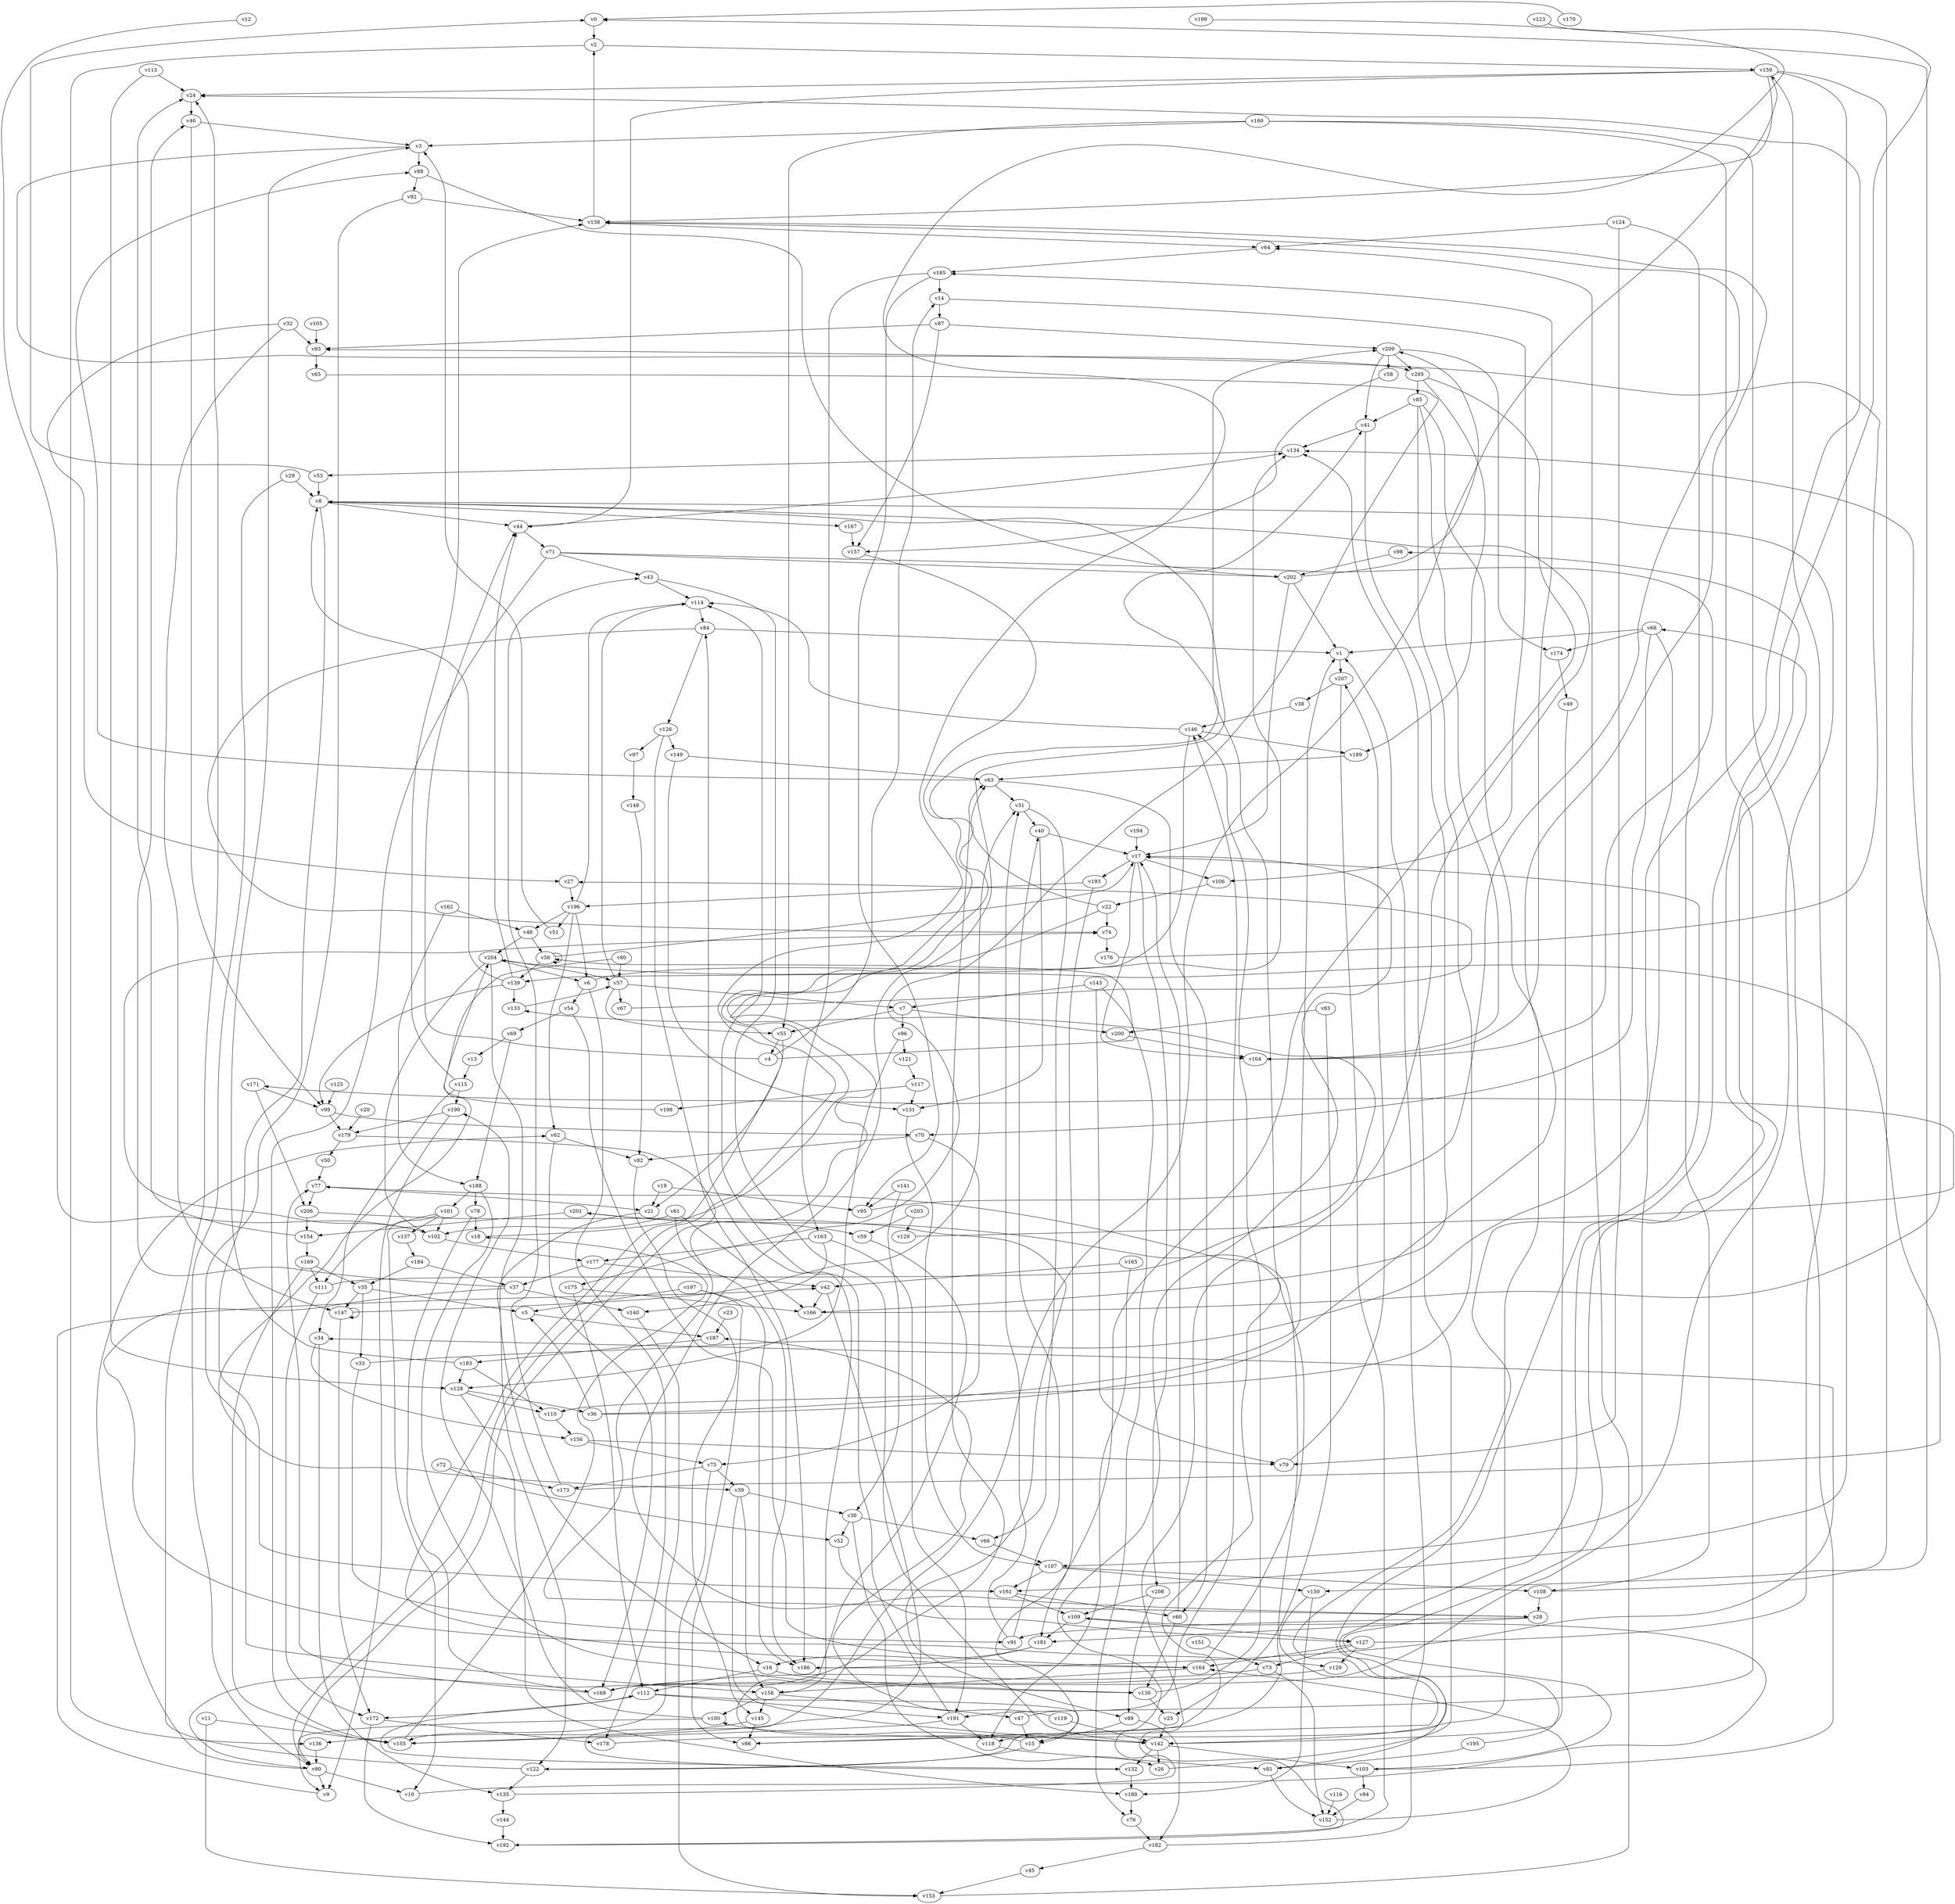 // Benchmark game 304 - 210 vertices
// time_bound: 65
// targets: v121
digraph G {
    v0 [name="v0", player=0];
    v1 [name="v1", player=1];
    v2 [name="v2", player=0];
    v3 [name="v3", player=0];
    v4 [name="v4", player=0];
    v5 [name="v5", player=1];
    v6 [name="v6", player=1];
    v7 [name="v7", player=1];
    v8 [name="v8", player=0];
    v9 [name="v9", player=0];
    v10 [name="v10", player=1];
    v11 [name="v11", player=0];
    v12 [name="v12", player=0];
    v13 [name="v13", player=1];
    v14 [name="v14", player=0];
    v15 [name="v15", player=0];
    v16 [name="v16", player=0];
    v17 [name="v17", player=1];
    v18 [name="v18", player=0];
    v19 [name="v19", player=0];
    v20 [name="v20", player=1];
    v21 [name="v21", player=1];
    v22 [name="v22", player=1];
    v23 [name="v23", player=0];
    v24 [name="v24", player=0];
    v25 [name="v25", player=1];
    v26 [name="v26", player=1];
    v27 [name="v27", player=0];
    v28 [name="v28", player=0];
    v29 [name="v29", player=0];
    v30 [name="v30", player=0];
    v31 [name="v31", player=1];
    v32 [name="v32", player=1];
    v33 [name="v33", player=1];
    v34 [name="v34", player=0];
    v35 [name="v35", player=0];
    v36 [name="v36", player=0];
    v37 [name="v37", player=1];
    v38 [name="v38", player=0];
    v39 [name="v39", player=1];
    v40 [name="v40", player=0];
    v41 [name="v41", player=0];
    v42 [name="v42", player=1];
    v43 [name="v43", player=1];
    v44 [name="v44", player=1];
    v45 [name="v45", player=1];
    v46 [name="v46", player=1];
    v47 [name="v47", player=0];
    v48 [name="v48", player=1];
    v49 [name="v49", player=0];
    v50 [name="v50", player=0];
    v51 [name="v51", player=0];
    v52 [name="v52", player=0];
    v53 [name="v53", player=0];
    v54 [name="v54", player=1];
    v55 [name="v55", player=1];
    v56 [name="v56", player=0];
    v57 [name="v57", player=1];
    v58 [name="v58", player=1];
    v59 [name="v59", player=1];
    v60 [name="v60", player=0];
    v61 [name="v61", player=1];
    v62 [name="v62", player=1];
    v63 [name="v63", player=0];
    v64 [name="v64", player=0];
    v65 [name="v65", player=1];
    v66 [name="v66", player=0];
    v67 [name="v67", player=1];
    v68 [name="v68", player=1];
    v69 [name="v69", player=0];
    v70 [name="v70", player=1];
    v71 [name="v71", player=1];
    v72 [name="v72", player=1];
    v73 [name="v73", player=0];
    v74 [name="v74", player=0];
    v75 [name="v75", player=0];
    v76 [name="v76", player=0];
    v77 [name="v77", player=1];
    v78 [name="v78", player=0];
    v79 [name="v79", player=0];
    v80 [name="v80", player=1];
    v81 [name="v81", player=0];
    v82 [name="v82", player=1];
    v83 [name="v83", player=0];
    v84 [name="v84", player=1];
    v85 [name="v85", player=1];
    v86 [name="v86", player=0];
    v87 [name="v87", player=0];
    v88 [name="v88", player=1];
    v89 [name="v89", player=0];
    v90 [name="v90", player=0];
    v91 [name="v91", player=1];
    v92 [name="v92", player=0];
    v93 [name="v93", player=1];
    v94 [name="v94", player=0];
    v95 [name="v95", player=0];
    v96 [name="v96", player=0];
    v97 [name="v97", player=1];
    v98 [name="v98", player=0];
    v99 [name="v99", player=1];
    v100 [name="v100", player=1];
    v101 [name="v101", player=0];
    v102 [name="v102", player=0];
    v103 [name="v103", player=1];
    v104 [name="v104", player=1];
    v105 [name="v105", player=1];
    v106 [name="v106", player=1];
    v107 [name="v107", player=1];
    v108 [name="v108", player=1];
    v109 [name="v109", player=0];
    v110 [name="v110", player=0];
    v111 [name="v111", player=0];
    v112 [name="v112", player=0];
    v113 [name="v113", player=0];
    v114 [name="v114", player=0];
    v115 [name="v115", player=1];
    v116 [name="v116", player=0];
    v117 [name="v117", player=1];
    v118 [name="v118", player=1];
    v119 [name="v119", player=1];
    v120 [name="v120", player=0];
    v121 [name="v121", player=1, target=1];
    v122 [name="v122", player=1];
    v123 [name="v123", player=1];
    v124 [name="v124", player=1];
    v125 [name="v125", player=0];
    v126 [name="v126", player=0];
    v127 [name="v127", player=1];
    v128 [name="v128", player=1];
    v129 [name="v129", player=1];
    v130 [name="v130", player=0];
    v131 [name="v131", player=1];
    v132 [name="v132", player=1];
    v133 [name="v133", player=1];
    v134 [name="v134", player=0];
    v135 [name="v135", player=1];
    v136 [name="v136", player=1];
    v137 [name="v137", player=0];
    v138 [name="v138", player=1];
    v139 [name="v139", player=0];
    v140 [name="v140", player=0];
    v141 [name="v141", player=0];
    v142 [name="v142", player=1];
    v143 [name="v143", player=1];
    v144 [name="v144", player=0];
    v145 [name="v145", player=1];
    v146 [name="v146", player=1];
    v147 [name="v147", player=0];
    v148 [name="v148", player=0];
    v149 [name="v149", player=0];
    v150 [name="v150", player=0];
    v151 [name="v151", player=1];
    v152 [name="v152", player=1];
    v153 [name="v153", player=1];
    v154 [name="v154", player=1];
    v155 [name="v155", player=1];
    v156 [name="v156", player=0];
    v157 [name="v157", player=0];
    v158 [name="v158", player=1];
    v159 [name="v159", player=1];
    v160 [name="v160", player=0];
    v161 [name="v161", player=1];
    v162 [name="v162", player=0];
    v163 [name="v163", player=0];
    v164 [name="v164", player=1];
    v165 [name="v165", player=0];
    v166 [name="v166", player=0];
    v167 [name="v167", player=0];
    v168 [name="v168", player=1];
    v169 [name="v169", player=0];
    v170 [name="v170", player=0];
    v171 [name="v171", player=0];
    v172 [name="v172", player=1];
    v173 [name="v173", player=1];
    v174 [name="v174", player=1];
    v175 [name="v175", player=1];
    v176 [name="v176", player=1];
    v177 [name="v177", player=0];
    v178 [name="v178", player=0];
    v179 [name="v179", player=0];
    v180 [name="v180", player=1];
    v181 [name="v181", player=0];
    v182 [name="v182", player=1];
    v183 [name="v183", player=0];
    v184 [name="v184", player=1];
    v185 [name="v185", player=0];
    v186 [name="v186", player=0];
    v187 [name="v187", player=0];
    v188 [name="v188", player=1];
    v189 [name="v189", player=1];
    v190 [name="v190", player=0];
    v191 [name="v191", player=1];
    v192 [name="v192", player=1];
    v193 [name="v193", player=0];
    v194 [name="v194", player=0];
    v195 [name="v195", player=1];
    v196 [name="v196", player=0];
    v197 [name="v197", player=0];
    v198 [name="v198", player=1];
    v199 [name="v199", player=1];
    v200 [name="v200", player=1];
    v201 [name="v201", player=0];
    v202 [name="v202", player=1];
    v203 [name="v203", player=0];
    v204 [name="v204", player=1];
    v205 [name="v205", player=1];
    v206 [name="v206", player=1];
    v207 [name="v207", player=1];
    v208 [name="v208", player=1];
    v209 [name="v209", player=0];

    v0 -> v2;
    v1 -> v207;
    v2 -> v159;
    v3 -> v205 [constraint="t mod 3 == 0"];
    v4 -> v56 [constraint="t < 13"];
    v5 -> v187;
    v6 -> v178;
    v7 -> v96;
    v8 -> v44;
    v9 -> v42 [constraint="t >= 2"];
    v10 -> v109 [constraint="t mod 4 == 0"];
    v11 -> v155;
    v12 -> v102 [constraint="t < 15"];
    v13 -> v115;
    v14 -> v106;
    v15 -> v100 [constraint="t mod 2 == 1"];
    v16 -> v112;
    v17 -> v208;
    v18 -> v41 [constraint="t mod 2 == 0"];
    v19 -> v95;
    v20 -> v179;
    v21 -> v122;
    v22 -> v28 [constraint="t mod 4 == 1"];
    v23 -> v187;
    v24 -> v46;
    v25 -> v142;
    v26 -> v134;
    v27 -> v196;
    v28 -> v8 [constraint="t < 5"];
    v29 -> v90;
    v30 -> v26;
    v31 -> v40;
    v32 -> v27 [constraint="t >= 1"];
    v33 -> v24 [constraint="t mod 2 == 1"];
    v34 -> v156 [constraint="t >= 1"];
    v35 -> v147;
    v36 -> v138 [constraint="t < 14"];
    v37 -> v120 [constraint="t mod 4 == 0"];
    v38 -> v146;
    v39 -> v158;
    v40 -> v17;
    v41 -> v166;
    v42 -> v155;
    v43 -> v142;
    v44 -> v134;
    v45 -> v153;
    v46 -> v99;
    v47 -> v15;
    v48 -> v204;
    v49 -> v142;
    v50 -> v77;
    v51 -> v3;
    v52 -> v127 [constraint="t >= 2"];
    v53 -> v8;
    v54 -> v164;
    v55 -> v4;
    v56 -> v139;
    v57 -> v55;
    v58 -> v157 [constraint="t >= 5"];
    v59 -> v142 [constraint="t < 12"];
    v60 -> v130;
    v61 -> v186;
    v62 -> v168;
    v63 -> v88 [constraint="t >= 5"];
    v64 -> v185;
    v65 -> v175 [constraint="t mod 3 == 0"];
    v66 -> v107;
    v67 -> v27 [constraint="t mod 5 == 4"];
    v68 -> v1;
    v69 -> v188;
    v70 -> v82;
    v71 -> v104 [constraint="t mod 2 == 0"];
    v72 -> v173;
    v73 -> v152;
    v74 -> v176;
    v75 -> v173;
    v76 -> v182;
    v77 -> v206;
    v78 -> v18;
    v79 -> v207;
    v80 -> v39 [constraint="t >= 4"];
    v81 -> v17 [constraint="t < 6"];
    v82 -> v145;
    v83 -> v25;
    v84 -> v74 [constraint="t < 10"];
    v85 -> v110;
    v86 -> v77 [constraint="t < 6"];
    v87 -> v157;
    v88 -> v92;
    v89 -> v15;
    v90 -> v62 [constraint="t >= 5"];
    v91 -> v40;
    v92 -> v158;
    v93 -> v65;
    v94 -> v152;
    v95 -> v138 [constraint="t < 6"];
    v96 -> v121;
    v97 -> v148;
    v98 -> v202;
    v99 -> v70;
    v100 -> v9 [constraint="t >= 4"];
    v101 -> v137;
    v102 -> v74 [constraint="t >= 5"];
    v103 -> v68 [constraint="t < 11"];
    v104 -> v185;
    v105 -> v93;
    v106 -> v22;
    v107 -> v108;
    v108 -> v28;
    v109 -> v181;
    v110 -> v156;
    v111 -> v133 [constraint="t >= 2"];
    v112 -> v122 [constraint="t mod 2 == 0"];
    v113 -> v128;
    v114 -> v84;
    v115 -> v34;
    v116 -> v152;
    v117 -> v131;
    v118 -> v81;
    v119 -> v187 [constraint="t mod 2 == 0"];
    v120 -> v90 [constraint="t < 11"];
    v121 -> v117;
    v122 -> v24;
    v123 -> v118 [constraint="t mod 4 == 0"];
    v124 -> v64;
    v125 -> v99;
    v126 -> v97;
    v127 -> v73;
    v128 -> v110;
    v129 -> v171 [constraint="t mod 3 == 0"];
    v130 -> v146;
    v131 -> v107;
    v132 -> v112 [constraint="t mod 4 == 2"];
    v133 -> v57 [constraint="t mod 4 == 3"];
    v134 -> v53;
    v135 -> v17 [constraint="t < 9"];
    v136 -> v90;
    v137 -> v184;
    v138 -> v2;
    v139 -> v99 [constraint="t >= 4"];
    v140 -> v155;
    v141 -> v95;
    v142 -> v26;
    v143 -> v76;
    v144 -> v192;
    v145 -> v136;
    v146 -> v114;
    v147 -> v147;
    v148 -> v82;
    v149 -> v131;
    v150 -> v86 [constraint="t mod 4 == 2"];
    v151 -> v73;
    v152 -> v164 [constraint="t mod 4 == 0"];
    v153 -> v64;
    v154 -> v24;
    v155 -> v18 [constraint="t mod 4 == 3"];
    v156 -> v79;
    v157 -> v90 [constraint="t mod 3 == 0"];
    v158 -> v100;
    v159 -> v132 [constraint="t < 8"];
    v160 -> v55;
    v161 -> v109;
    v162 -> v48;
    v163 -> v177;
    v164 -> v209;
    v165 -> v118;
    v166 -> v134 [constraint="t mod 4 == 1"];
    v167 -> v157;
    v168 -> v8 [constraint="t < 11"];
    v169 -> v35;
    v170 -> v0 [constraint="t mod 2 == 0"];
    v171 -> v99;
    v172 -> v178;
    v173 -> v204 [constraint="t < 9"];
    v174 -> v49;
    v175 -> v112;
    v176 -> v93 [constraint="t >= 5"];
    v177 -> v42;
    v178 -> v201 [constraint="t >= 3"];
    v179 -> v90 [constraint="t mod 5 == 2"];
    v180 -> v76;
    v181 -> v16;
    v182 -> v45;
    v183 -> v3;
    v184 -> v35;
    v185 -> v163;
    v186 -> v34 [constraint="t mod 5 == 2"];
    v187 -> v183;
    v188 -> v101;
    v189 -> v63;
    v190 -> v9;
    v191 -> v118;
    v192 -> v8 [constraint="t < 15"];
    v193 -> v196;
    v194 -> v17;
    v195 -> v98 [constraint="t >= 5"];
    v196 -> v48;
    v197 -> v86;
    v198 -> v204;
    v199 -> v164 [constraint="t mod 5 == 2"];
    v200 -> v104;
    v201 -> v59;
    v202 -> v209;
    v203 -> v59;
    v204 -> v57;
    v205 -> v15 [constraint="t < 10"];
    v206 -> v89 [constraint="t < 7"];
    v207 -> v192;
    v208 -> v89;
    v209 -> v174;
    v22 -> v74;
    v188 -> v78;
    v37 -> v140;
    v36 -> v1;
    v57 -> v67;
    v44 -> v71;
    v112 -> v172;
    v87 -> v209;
    v146 -> v189;
    v90 -> v9;
    v163 -> v140;
    v96 -> v128;
    v54 -> v69;
    v32 -> v93;
    v163 -> v191;
    v75 -> v153;
    v158 -> v84;
    v160 -> v191;
    v159 -> v24;
    v205 -> v85;
    v204 -> v102;
    v122 -> v135;
    v205 -> v189;
    v156 -> v75;
    v130 -> v25;
    v19 -> v21;
    v146 -> v139;
    v70 -> v75;
    v139 -> v133;
    v206 -> v154;
    v158 -> v47;
    v168 -> v63;
    v92 -> v138;
    v165 -> v42;
    v142 -> v103;
    v113 -> v24;
    v172 -> v192;
    v193 -> v181;
    v8 -> v167;
    v195 -> v81;
    v72 -> v52;
    v85 -> v104;
    v88 -> v202;
    v126 -> v149;
    v100 -> v190;
    v169 -> v155;
    v41 -> v134;
    v35 -> v33;
    v191 -> v155;
    v201 -> v154;
    v202 -> v1;
    v127 -> v159;
    v177 -> v37;
    v158 -> v145;
    v159 -> v150;
    v4 -> v14;
    v4 -> v44;
    v109 -> v127;
    v117 -> v198;
    v103 -> v94;
    v81 -> v152;
    v55 -> v21;
    v16 -> v130;
    v141 -> v30;
    v77 -> v21;
    v71 -> v155;
    v161 -> v60;
    v168 -> v77;
    v33 -> v91;
    v115 -> v190;
    v30 -> v52;
    v191 -> v114;
    v147 -> v31;
    v69 -> v13;
    v63 -> v60;
    v169 -> v111;
    v53 -> v0;
    v128 -> v180;
    v40 -> v131;
    v101 -> v102;
    v84 -> v126;
    v3 -> v88;
    v57 -> v7;
    v190 -> v179;
    v61 -> v102;
    v124 -> v79;
    v90 -> v10;
    v11 -> v153;
    v14 -> v87;
    v28 -> v91;
    v71 -> v202;
    v68 -> v70;
    v48 -> v56;
    v188 -> v130;
    v196 -> v62;
    v37 -> v46;
    v115 -> v138;
    v101 -> v111;
    v175 -> v166;
    v124 -> v108;
    v15 -> v122;
    v60 -> v17;
    v6 -> v134;
    v39 -> v142;
    v196 -> v114;
    v209 -> v205;
    v209 -> v41;
    v182 -> v1;
    v56 -> v56;
    v196 -> v51;
    v102 -> v177;
    v138 -> v64;
    v119 -> v142;
    v204 -> v16;
    v143 -> v7;
    v87 -> v93;
    v159 -> v161;
    v68 -> v174;
    v57 -> v114;
    v34 -> v135;
    v162 -> v188;
    v179 -> v50;
    v31 -> v66;
    v154 -> v169;
    v164 -> v158;
    v89 -> v182;
    v7 -> v55;
    v160 -> v103;
    v80 -> v57;
    v7 -> v200;
    v28 -> v181;
    v147 -> v172;
    v145 -> v86;
    v39 -> v30;
    v36 -> v5;
    v183 -> v128;
    v75 -> v39;
    v29 -> v8;
    v73 -> v168;
    v17 -> v104;
    v139 -> v44;
    v56 -> v17;
    v150 -> v180;
    v159 -> v44;
    v197 -> v5;
    v108 -> v0;
    v184 -> v37;
    v126 -> v186;
    v112 -> v191;
    v159 -> v138;
    v171 -> v206;
    v42 -> v166;
    v43 -> v114;
    v35 -> v5;
    v101 -> v10;
    v183 -> v110;
    v46 -> v3;
    v111 -> v172;
    v135 -> v144;
    v149 -> v63;
    v2 -> v136;
    v196 -> v6;
    v30 -> v66;
    v83 -> v200;
    v142 -> v132;
    v181 -> v186;
    v63 -> v31;
    v85 -> v142;
    v61 -> v166;
    v143 -> v79;
    v160 -> v3;
    v17 -> v106;
    v47 -> v146;
    v22 -> v63;
    v127 -> v120;
    v62 -> v82;
    v128 -> v36;
    v185 -> v14;
    v127 -> v164;
    v8 -> v161;
    v71 -> v43;
    v84 -> v1;
    v207 -> v38;
    v209 -> v58;
    v139 -> v8;
    v132 -> v180;
    v107 -> v150;
    v91 -> v31;
    v185 -> v95;
    v68 -> v107;
    v78 -> v168;
    v208 -> v109;
    v85 -> v41;
    v99 -> v179;
    v204 -> v6;
    v6 -> v54;
    v17 -> v193;
    v107 -> v161;
    v32 -> v147;
    v203 -> v129;
    v197 -> v186;
    v202 -> v17;
    v173 -> v43;
}
